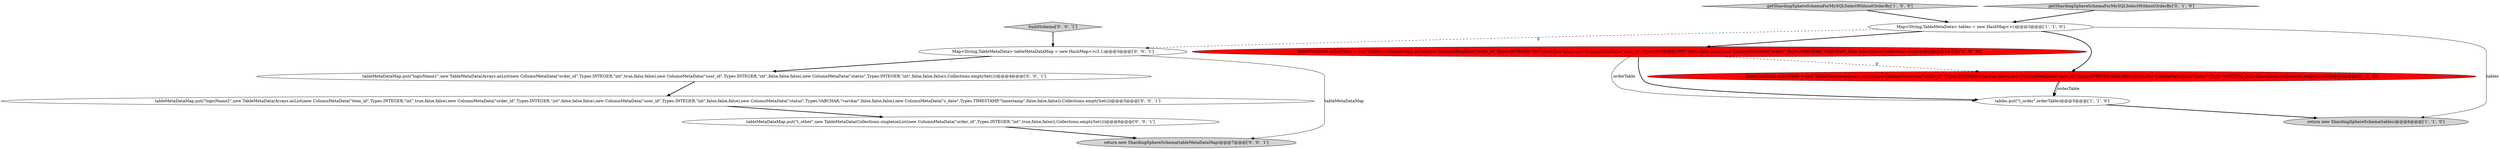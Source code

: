 digraph {
2 [style = filled, label = "TableMetaData orderTable = new TableMetaData(Arrays.asList(new ColumnMetaData(\"order_id\",Types.INTEGER,\"INT\",true,true,false),new ColumnMetaData(\"user_id\",Types.INTEGER,\"INT\",false,false,false),new ColumnMetaData(\"status\",Types.VARCHAR,\"VARCHAR\",false,false,false)),Collections.emptyList())@@@4@@@['1', '0', '0']", fillcolor = red, shape = ellipse image = "AAA1AAABBB1BBB"];
11 [style = filled, label = "tableMetaDataMap.put(\"logicName2\",new TableMetaData(Arrays.asList(new ColumnMetaData(\"item_id\",Types.INTEGER,\"int\",true,false,false),new ColumnMetaData(\"order_id\",Types.INTEGER,\"int\",false,false,false),new ColumnMetaData(\"user_id\",Types.INTEGER,\"int\",false,false,false),new ColumnMetaData(\"status\",Types.VARCHAR,\"varchar\",false,false,false),new ColumnMetaData(\"c_date\",Types.TIMESTAMP,\"timestamp\",false,false,false)),Collections.emptySet()))@@@5@@@['0', '0', '1']", fillcolor = white, shape = ellipse image = "AAA0AAABBB3BBB"];
1 [style = filled, label = "tables.put(\"t_order\",orderTable)@@@5@@@['1', '1', '0']", fillcolor = white, shape = ellipse image = "AAA0AAABBB1BBB"];
10 [style = filled, label = "buildSchema['0', '0', '1']", fillcolor = lightgray, shape = diamond image = "AAA0AAABBB3BBB"];
5 [style = filled, label = "TableMetaData orderTable = new TableMetaData(Arrays.asList(new ColumnMetaData(\"order_id\",Types.INTEGER,true,true,false),new ColumnMetaData(\"user_id\",Types.INTEGER,false,false,false),new ColumnMetaData(\"status\",Types.VARCHAR,false,false,false)),Collections.emptyList())@@@4@@@['0', '1', '0']", fillcolor = red, shape = ellipse image = "AAA1AAABBB2BBB"];
7 [style = filled, label = "Map<String,TableMetaData> tableMetaDataMap = new HashMap<>(3,1)@@@3@@@['0', '0', '1']", fillcolor = white, shape = ellipse image = "AAA0AAABBB3BBB"];
8 [style = filled, label = "tableMetaDataMap.put(\"logicName1\",new TableMetaData(Arrays.asList(new ColumnMetaData(\"order_id\",Types.INTEGER,\"int\",true,false,false),new ColumnMetaData(\"user_id\",Types.INTEGER,\"int\",false,false,false),new ColumnMetaData(\"status\",Types.INTEGER,\"int\",false,false,false)),Collections.emptySet()))@@@4@@@['0', '0', '1']", fillcolor = white, shape = ellipse image = "AAA0AAABBB3BBB"];
4 [style = filled, label = "getShardingSphereSchemaForMySQLSelectWithoutOrderBy['1', '0', '0']", fillcolor = lightgray, shape = diamond image = "AAA0AAABBB1BBB"];
9 [style = filled, label = "tableMetaDataMap.put(\"t_other\",new TableMetaData(Collections.singletonList(new ColumnMetaData(\"order_id\",Types.INTEGER,\"int\",true,false,false)),Collections.emptySet()))@@@6@@@['0', '0', '1']", fillcolor = white, shape = ellipse image = "AAA0AAABBB3BBB"];
12 [style = filled, label = "return new ShardingSphereSchema(tableMetaDataMap)@@@7@@@['0', '0', '1']", fillcolor = lightgray, shape = ellipse image = "AAA0AAABBB3BBB"];
6 [style = filled, label = "getShardingSphereSchemaForMySQLSelectWithoutOrderBy['0', '1', '0']", fillcolor = lightgray, shape = diamond image = "AAA0AAABBB2BBB"];
3 [style = filled, label = "return new ShardingSphereSchema(tables)@@@6@@@['1', '1', '0']", fillcolor = lightgray, shape = ellipse image = "AAA0AAABBB1BBB"];
0 [style = filled, label = "Map<String,TableMetaData> tables = new HashMap<>()@@@3@@@['1', '1', '0']", fillcolor = white, shape = ellipse image = "AAA0AAABBB1BBB"];
1->3 [style = bold, label=""];
5->1 [style = bold, label=""];
2->5 [style = dashed, label="0"];
0->2 [style = bold, label=""];
6->0 [style = bold, label=""];
9->12 [style = bold, label=""];
5->1 [style = solid, label="orderTable"];
7->12 [style = solid, label="tableMetaDataMap"];
2->1 [style = solid, label="orderTable"];
0->7 [style = dashed, label="0"];
7->8 [style = bold, label=""];
8->11 [style = bold, label=""];
11->9 [style = bold, label=""];
10->7 [style = bold, label=""];
0->3 [style = solid, label="tables"];
2->1 [style = bold, label=""];
4->0 [style = bold, label=""];
0->5 [style = bold, label=""];
}
